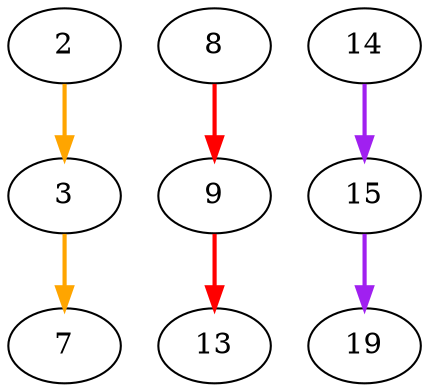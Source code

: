 digraph EDG {
2->3->7[color=orange, penwidth=2]
8->9->13[color=red, penwidth=2]
14->15->19[color=purple, penwidth=2]
}

